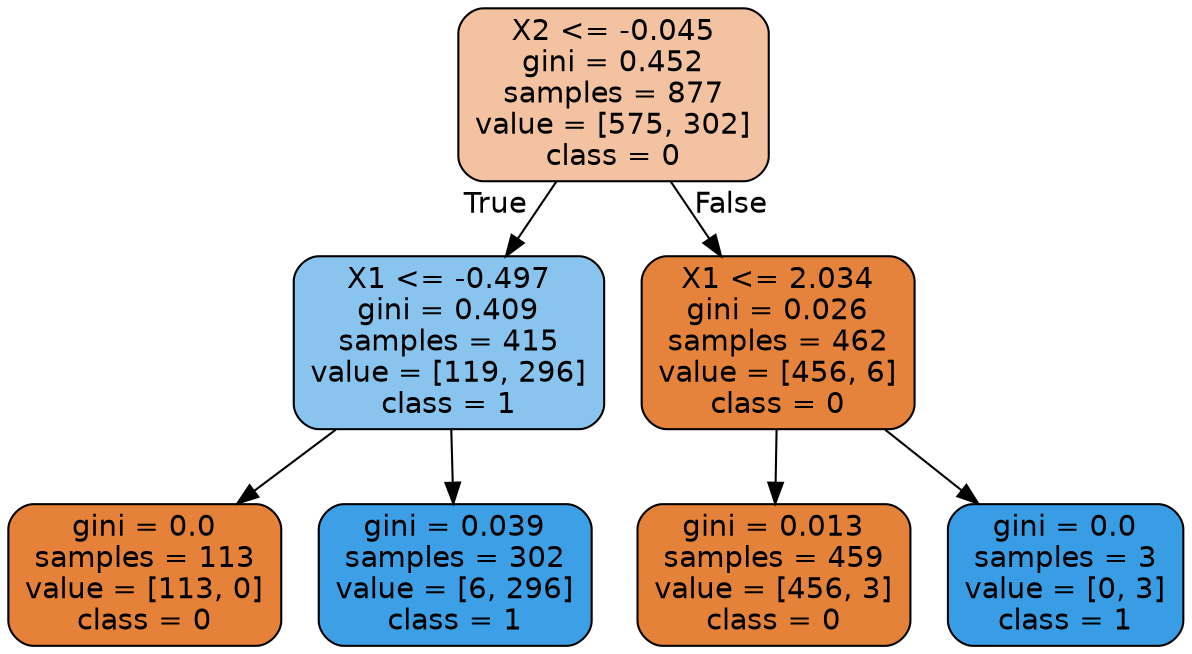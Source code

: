 digraph Tree {
node [shape=box, style="filled, rounded", color="black", fontname=helvetica] ;
edge [fontname=helvetica] ;
0 [label="X2 <= -0.045\ngini = 0.452\nsamples = 877\nvalue = [575, 302]\nclass = 0", fillcolor="#f3c3a1"] ;
1 [label="X1 <= -0.497\ngini = 0.409\nsamples = 415\nvalue = [119, 296]\nclass = 1", fillcolor="#89c4ef"] ;
0 -> 1 [labeldistance=2.5, labelangle=45, headlabel="True"] ;
2 [label="gini = 0.0\nsamples = 113\nvalue = [113, 0]\nclass = 0", fillcolor="#e58139"] ;
1 -> 2 ;
3 [label="gini = 0.039\nsamples = 302\nvalue = [6, 296]\nclass = 1", fillcolor="#3d9fe6"] ;
1 -> 3 ;
4 [label="X1 <= 2.034\ngini = 0.026\nsamples = 462\nvalue = [456, 6]\nclass = 0", fillcolor="#e5833c"] ;
0 -> 4 [labeldistance=2.5, labelangle=-45, headlabel="False"] ;
5 [label="gini = 0.013\nsamples = 459\nvalue = [456, 3]\nclass = 0", fillcolor="#e5823a"] ;
4 -> 5 ;
6 [label="gini = 0.0\nsamples = 3\nvalue = [0, 3]\nclass = 1", fillcolor="#399de5"] ;
4 -> 6 ;
}